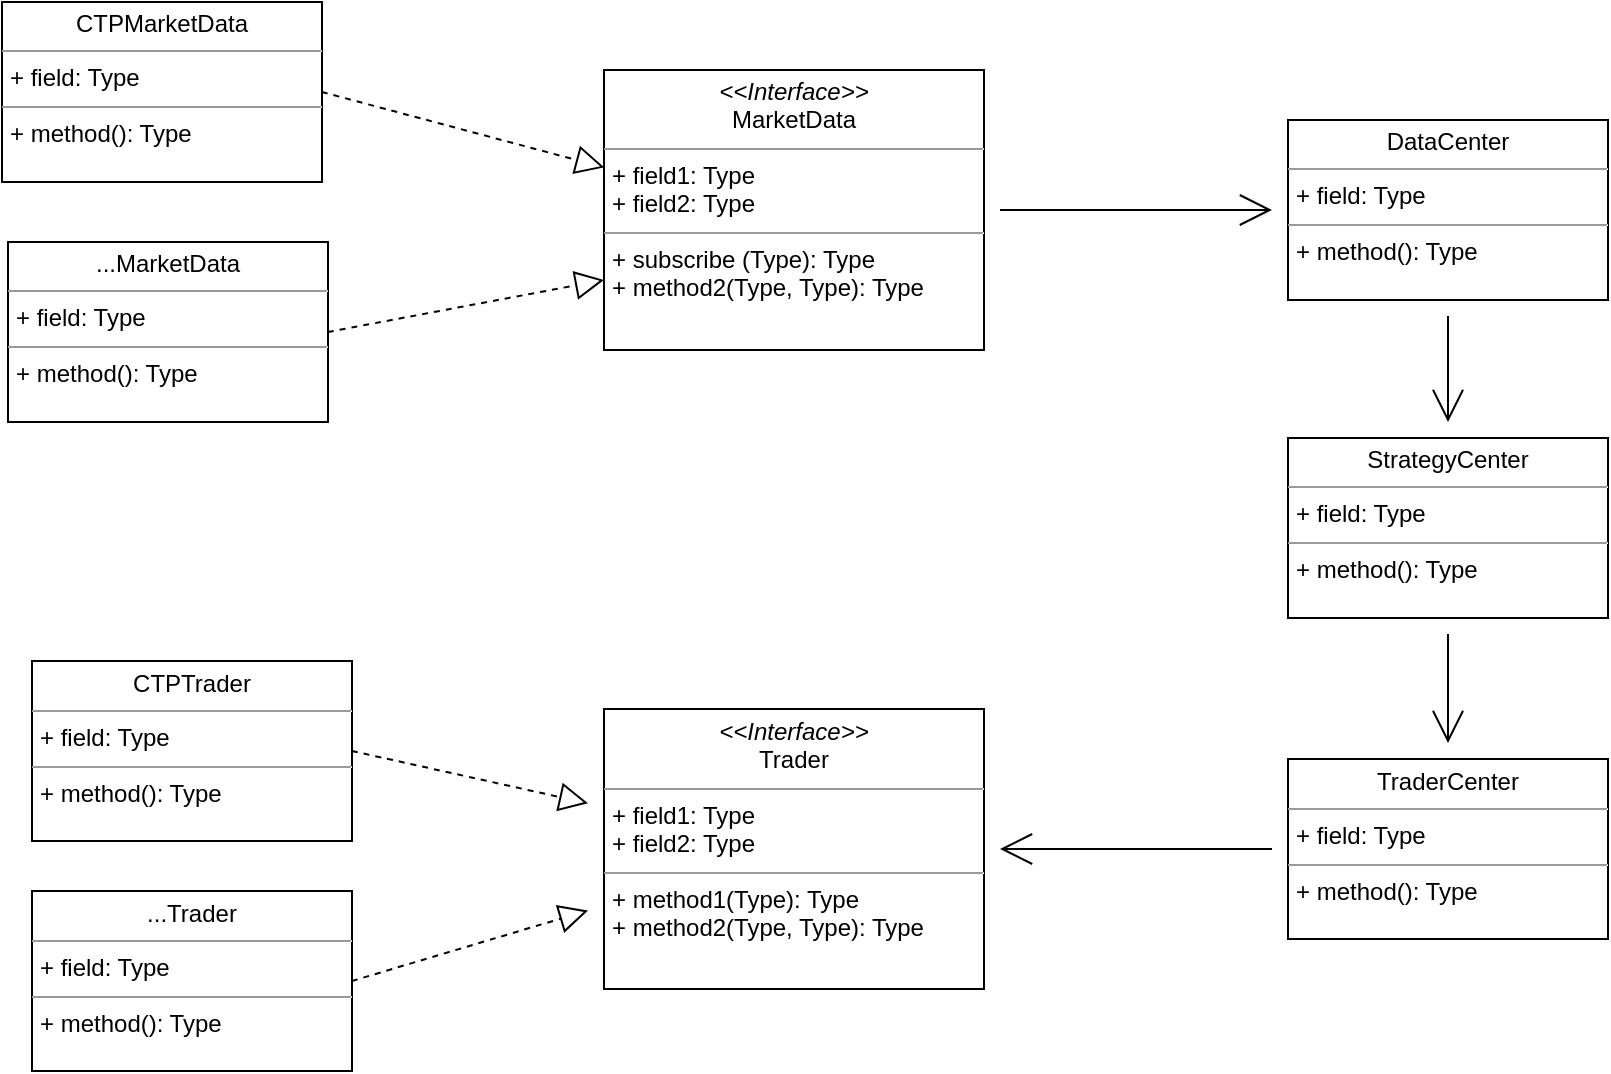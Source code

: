 <mxfile version="20.4.1" type="github">
  <diagram id="gzcLncfyu2RjhO8Vb5th" name="第 1 页">
    <mxGraphModel dx="1863" dy="541" grid="0" gridSize="10" guides="1" tooltips="1" connect="1" arrows="1" fold="1" page="0" pageScale="1" pageWidth="827" pageHeight="1169" math="0" shadow="0">
      <root>
        <mxCell id="0" />
        <mxCell id="1" parent="0" />
        <mxCell id="FOe87Svn7Ragx-8BAH7n-5" value="" style="edgeStyle=none;curved=1;rounded=0;orthogonalLoop=1;jettySize=auto;html=1;endArrow=open;startSize=14;endSize=14;sourcePerimeterSpacing=8;targetPerimeterSpacing=8;" edge="1" parent="1" source="A8RhbO1rcjVdho5e5Z4h-17" target="A8RhbO1rcjVdho5e5Z4h-22">
          <mxGeometry relative="1" as="geometry" />
        </mxCell>
        <mxCell id="A8RhbO1rcjVdho5e5Z4h-17" value="&lt;p style=&quot;margin:0px;margin-top:4px;text-align:center;&quot;&gt;&lt;i&gt;&amp;lt;&amp;lt;Interface&amp;gt;&amp;gt;&lt;/i&gt;&lt;br&gt;MarketData&lt;/p&gt;&lt;hr size=&quot;1&quot;&gt;&lt;p style=&quot;margin:0px;margin-left:4px;&quot;&gt;+ field1: Type&lt;br&gt;+ field2: Type&lt;/p&gt;&lt;hr size=&quot;1&quot;&gt;&lt;p style=&quot;margin:0px;margin-left:4px;&quot;&gt;+ subscribe&amp;nbsp;(Type): Type&lt;br&gt;+ method2(Type, Type): Type&lt;/p&gt;" style="verticalAlign=top;align=left;overflow=fill;fontSize=12;fontFamily=Helvetica;html=1;hachureGap=4;" parent="1" vertex="1">
          <mxGeometry x="-257" y="119" width="190" height="140" as="geometry" />
        </mxCell>
        <mxCell id="A8RhbO1rcjVdho5e5Z4h-18" value="&lt;p style=&quot;margin:0px;margin-top:4px;text-align:center;&quot;&gt;CTPMarketData&lt;br&gt;&lt;/p&gt;&lt;hr size=&quot;1&quot;&gt;&lt;p style=&quot;margin:0px;margin-left:4px;&quot;&gt;+ field: Type&lt;/p&gt;&lt;hr size=&quot;1&quot;&gt;&lt;p style=&quot;margin:0px;margin-left:4px;&quot;&gt;+ method(): Type&lt;/p&gt;" style="verticalAlign=top;align=left;overflow=fill;fontSize=12;fontFamily=Helvetica;html=1;hachureGap=4;" parent="1" vertex="1">
          <mxGeometry x="-558" y="85" width="160" height="90" as="geometry" />
        </mxCell>
        <mxCell id="A8RhbO1rcjVdho5e5Z4h-19" value="&lt;p style=&quot;margin:0px;margin-top:4px;text-align:center;&quot;&gt;...MarketData&lt;br&gt;&lt;/p&gt;&lt;hr size=&quot;1&quot;&gt;&lt;p style=&quot;margin:0px;margin-left:4px;&quot;&gt;+ field: Type&lt;/p&gt;&lt;hr size=&quot;1&quot;&gt;&lt;p style=&quot;margin:0px;margin-left:4px;&quot;&gt;+ method(): Type&lt;/p&gt;" style="verticalAlign=top;align=left;overflow=fill;fontSize=12;fontFamily=Helvetica;html=1;hachureGap=4;" parent="1" vertex="1">
          <mxGeometry x="-555" y="205" width="160" height="90" as="geometry" />
        </mxCell>
        <mxCell id="FOe87Svn7Ragx-8BAH7n-3" value="" style="edgeStyle=none;curved=1;rounded=0;orthogonalLoop=1;jettySize=auto;html=1;endArrow=open;startSize=14;endSize=14;sourcePerimeterSpacing=8;targetPerimeterSpacing=8;" edge="1" parent="1" source="A8RhbO1rcjVdho5e5Z4h-22" target="FOe87Svn7Ragx-8BAH7n-1">
          <mxGeometry relative="1" as="geometry" />
        </mxCell>
        <mxCell id="A8RhbO1rcjVdho5e5Z4h-22" value="&lt;p style=&quot;margin:0px;margin-top:4px;text-align:center;&quot;&gt;DataCenter&lt;br&gt;&lt;/p&gt;&lt;hr size=&quot;1&quot;&gt;&lt;p style=&quot;margin:0px;margin-left:4px;&quot;&gt;+ field: Type&lt;/p&gt;&lt;hr size=&quot;1&quot;&gt;&lt;p style=&quot;margin:0px;margin-left:4px;&quot;&gt;+ method(): Type&lt;/p&gt;" style="verticalAlign=top;align=left;overflow=fill;fontSize=12;fontFamily=Helvetica;html=1;hachureGap=4;" parent="1" vertex="1">
          <mxGeometry x="85" y="144" width="160" height="90" as="geometry" />
        </mxCell>
        <mxCell id="A8RhbO1rcjVdho5e5Z4h-23" value="&lt;p style=&quot;margin:0px;margin-top:4px;text-align:center;&quot;&gt;&lt;i&gt;&amp;lt;&amp;lt;Interface&amp;gt;&amp;gt;&lt;/i&gt;&lt;br&gt;Trader&lt;/p&gt;&lt;hr size=&quot;1&quot;&gt;&lt;p style=&quot;margin:0px;margin-left:4px;&quot;&gt;+ field1: Type&lt;br&gt;+ field2: Type&lt;/p&gt;&lt;hr size=&quot;1&quot;&gt;&lt;p style=&quot;margin:0px;margin-left:4px;&quot;&gt;+ method1(Type): Type&lt;br&gt;+ method2(Type, Type): Type&lt;/p&gt;" style="verticalAlign=top;align=left;overflow=fill;fontSize=12;fontFamily=Helvetica;html=1;hachureGap=4;" parent="1" vertex="1">
          <mxGeometry x="-257" y="438.5" width="190" height="140" as="geometry" />
        </mxCell>
        <mxCell id="A8RhbO1rcjVdho5e5Z4h-25" value="&lt;p style=&quot;margin:0px;margin-top:4px;text-align:center;&quot;&gt;CTPTrader&lt;/p&gt;&lt;hr size=&quot;1&quot;&gt;&lt;p style=&quot;margin:0px;margin-left:4px;&quot;&gt;+ field: Type&lt;/p&gt;&lt;hr size=&quot;1&quot;&gt;&lt;p style=&quot;margin:0px;margin-left:4px;&quot;&gt;+ method(): Type&lt;/p&gt;" style="verticalAlign=top;align=left;overflow=fill;fontSize=12;fontFamily=Helvetica;html=1;hachureGap=4;" parent="1" vertex="1">
          <mxGeometry x="-543" y="414.5" width="160" height="90" as="geometry" />
        </mxCell>
        <mxCell id="A8RhbO1rcjVdho5e5Z4h-26" value="&lt;p style=&quot;margin:0px;margin-top:4px;text-align:center;&quot;&gt;...Trader&lt;/p&gt;&lt;hr size=&quot;1&quot;&gt;&lt;p style=&quot;margin:0px;margin-left:4px;&quot;&gt;+ field: Type&lt;/p&gt;&lt;hr size=&quot;1&quot;&gt;&lt;p style=&quot;margin:0px;margin-left:4px;&quot;&gt;+ method(): Type&lt;/p&gt;" style="verticalAlign=top;align=left;overflow=fill;fontSize=12;fontFamily=Helvetica;html=1;hachureGap=4;" parent="1" vertex="1">
          <mxGeometry x="-543" y="529.5" width="160" height="90" as="geometry" />
        </mxCell>
        <mxCell id="A8RhbO1rcjVdho5e5Z4h-27" value="" style="endArrow=block;dashed=1;endFill=0;endSize=12;html=1;rounded=0;sourcePerimeterSpacing=8;targetPerimeterSpacing=8;curved=1;exitX=1;exitY=0.5;exitDx=0;exitDy=0;entryX=0.001;entryY=0.348;entryDx=0;entryDy=0;entryPerimeter=0;" parent="1" source="A8RhbO1rcjVdho5e5Z4h-18" target="A8RhbO1rcjVdho5e5Z4h-17" edge="1">
          <mxGeometry width="160" relative="1" as="geometry">
            <mxPoint x="-363" y="133" as="sourcePoint" />
            <mxPoint x="-203" y="133.29" as="targetPoint" />
          </mxGeometry>
        </mxCell>
        <mxCell id="A8RhbO1rcjVdho5e5Z4h-28" value="" style="endArrow=block;dashed=1;endFill=0;endSize=12;html=1;rounded=0;sourcePerimeterSpacing=8;targetPerimeterSpacing=8;curved=1;exitX=1;exitY=0.5;exitDx=0;exitDy=0;entryX=0;entryY=0.75;entryDx=0;entryDy=0;" parent="1" source="A8RhbO1rcjVdho5e5Z4h-19" target="A8RhbO1rcjVdho5e5Z4h-17" edge="1">
          <mxGeometry width="160" relative="1" as="geometry">
            <mxPoint x="-390" y="188" as="sourcePoint" />
            <mxPoint x="-183" y="262.0" as="targetPoint" />
          </mxGeometry>
        </mxCell>
        <mxCell id="A8RhbO1rcjVdho5e5Z4h-29" value="" style="endArrow=block;dashed=1;endFill=0;endSize=12;html=1;rounded=0;sourcePerimeterSpacing=8;targetPerimeterSpacing=8;curved=1;exitX=1;exitY=0.5;exitDx=0;exitDy=0;" parent="1" source="A8RhbO1rcjVdho5e5Z4h-25" target="A8RhbO1rcjVdho5e5Z4h-23" edge="1">
          <mxGeometry width="160" relative="1" as="geometry">
            <mxPoint x="-485" y="272.5" as="sourcePoint" />
            <mxPoint x="-347" y="246.5" as="targetPoint" />
          </mxGeometry>
        </mxCell>
        <mxCell id="A8RhbO1rcjVdho5e5Z4h-30" value="" style="endArrow=block;dashed=1;endFill=0;endSize=12;html=1;rounded=0;sourcePerimeterSpacing=8;targetPerimeterSpacing=8;curved=1;exitX=1;exitY=0.5;exitDx=0;exitDy=0;" parent="1" source="A8RhbO1rcjVdho5e5Z4h-26" target="A8RhbO1rcjVdho5e5Z4h-23" edge="1">
          <mxGeometry width="160" relative="1" as="geometry">
            <mxPoint x="-373" y="469.5" as="sourcePoint" />
            <mxPoint x="-310" y="486.199" as="targetPoint" />
          </mxGeometry>
        </mxCell>
        <mxCell id="FOe87Svn7Ragx-8BAH7n-4" value="" style="edgeStyle=none;curved=1;rounded=0;orthogonalLoop=1;jettySize=auto;html=1;endArrow=open;startSize=14;endSize=14;sourcePerimeterSpacing=8;targetPerimeterSpacing=8;" edge="1" parent="1" source="FOe87Svn7Ragx-8BAH7n-1" target="FOe87Svn7Ragx-8BAH7n-2">
          <mxGeometry relative="1" as="geometry" />
        </mxCell>
        <mxCell id="FOe87Svn7Ragx-8BAH7n-1" value="&lt;p style=&quot;margin:0px;margin-top:4px;text-align:center;&quot;&gt;StrategyCenter&lt;br&gt;&lt;/p&gt;&lt;hr size=&quot;1&quot;&gt;&lt;p style=&quot;margin:0px;margin-left:4px;&quot;&gt;+ field: Type&lt;/p&gt;&lt;hr size=&quot;1&quot;&gt;&lt;p style=&quot;margin:0px;margin-left:4px;&quot;&gt;+ method(): Type&lt;/p&gt;" style="verticalAlign=top;align=left;overflow=fill;fontSize=12;fontFamily=Helvetica;html=1;hachureGap=4;" vertex="1" parent="1">
          <mxGeometry x="85" y="303" width="160" height="90" as="geometry" />
        </mxCell>
        <mxCell id="FOe87Svn7Ragx-8BAH7n-6" value="" style="edgeStyle=none;curved=1;rounded=0;orthogonalLoop=1;jettySize=auto;html=1;endArrow=open;startSize=14;endSize=14;sourcePerimeterSpacing=8;targetPerimeterSpacing=8;" edge="1" parent="1" source="FOe87Svn7Ragx-8BAH7n-2" target="A8RhbO1rcjVdho5e5Z4h-23">
          <mxGeometry relative="1" as="geometry" />
        </mxCell>
        <mxCell id="FOe87Svn7Ragx-8BAH7n-2" value="&lt;p style=&quot;margin:0px;margin-top:4px;text-align:center;&quot;&gt;Trader&lt;span style=&quot;background-color: initial;&quot;&gt;Center&lt;/span&gt;&lt;/p&gt;&lt;hr size=&quot;1&quot;&gt;&lt;p style=&quot;margin:0px;margin-left:4px;&quot;&gt;+ field: Type&lt;/p&gt;&lt;hr size=&quot;1&quot;&gt;&lt;p style=&quot;margin:0px;margin-left:4px;&quot;&gt;+ method(): Type&lt;/p&gt;" style="verticalAlign=top;align=left;overflow=fill;fontSize=12;fontFamily=Helvetica;html=1;hachureGap=4;" vertex="1" parent="1">
          <mxGeometry x="85" y="463.5" width="160" height="90" as="geometry" />
        </mxCell>
      </root>
    </mxGraphModel>
  </diagram>
</mxfile>

